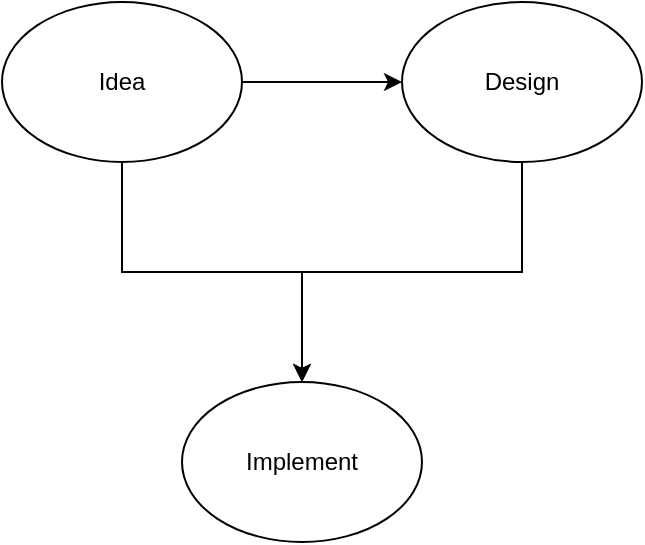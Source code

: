 <mxfile version="24.7.12">
  <diagram name="Page-1" id="3z8vgLrlJ4sNiiNNLieU">
    <mxGraphModel dx="989" dy="514" grid="1" gridSize="10" guides="1" tooltips="1" connect="1" arrows="1" fold="1" page="1" pageScale="1" pageWidth="827" pageHeight="1169" math="0" shadow="0">
      <root>
        <mxCell id="0" />
        <mxCell id="1" parent="0" />
        <mxCell id="K2G1BswbU_Dy1n3_DHak-3" value="" style="edgeStyle=orthogonalEdgeStyle;rounded=0;orthogonalLoop=1;jettySize=auto;html=1;" edge="1" parent="1" source="K2G1BswbU_Dy1n3_DHak-1" target="K2G1BswbU_Dy1n3_DHak-2">
          <mxGeometry relative="1" as="geometry" />
        </mxCell>
        <mxCell id="K2G1BswbU_Dy1n3_DHak-6" style="edgeStyle=orthogonalEdgeStyle;rounded=0;orthogonalLoop=1;jettySize=auto;html=1;" edge="1" parent="1" source="K2G1BswbU_Dy1n3_DHak-1" target="K2G1BswbU_Dy1n3_DHak-4">
          <mxGeometry relative="1" as="geometry" />
        </mxCell>
        <UserObject label="Idea" link="https://docs.google.com/spreadsheets/d/1-EL8fxMIcnYbK2ZnwdqpU668rU-Gy5vNGuvXrrd69Cg/edit?gid=0#gid=0" id="K2G1BswbU_Dy1n3_DHak-1">
          <mxCell style="ellipse;whiteSpace=wrap;html=1;" vertex="1" parent="1">
            <mxGeometry x="250" y="90" width="120" height="80" as="geometry" />
          </mxCell>
        </UserObject>
        <mxCell id="K2G1BswbU_Dy1n3_DHak-5" value="" style="edgeStyle=orthogonalEdgeStyle;rounded=0;orthogonalLoop=1;jettySize=auto;html=1;" edge="1" parent="1" source="K2G1BswbU_Dy1n3_DHak-2" target="K2G1BswbU_Dy1n3_DHak-4">
          <mxGeometry relative="1" as="geometry" />
        </mxCell>
        <mxCell id="K2G1BswbU_Dy1n3_DHak-2" value="Design" style="ellipse;whiteSpace=wrap;html=1;" vertex="1" parent="1">
          <mxGeometry x="450" y="90" width="120" height="80" as="geometry" />
        </mxCell>
        <mxCell id="K2G1BswbU_Dy1n3_DHak-4" value="Implement" style="ellipse;whiteSpace=wrap;html=1;" vertex="1" parent="1">
          <mxGeometry x="340" y="280" width="120" height="80" as="geometry" />
        </mxCell>
      </root>
    </mxGraphModel>
  </diagram>
</mxfile>
